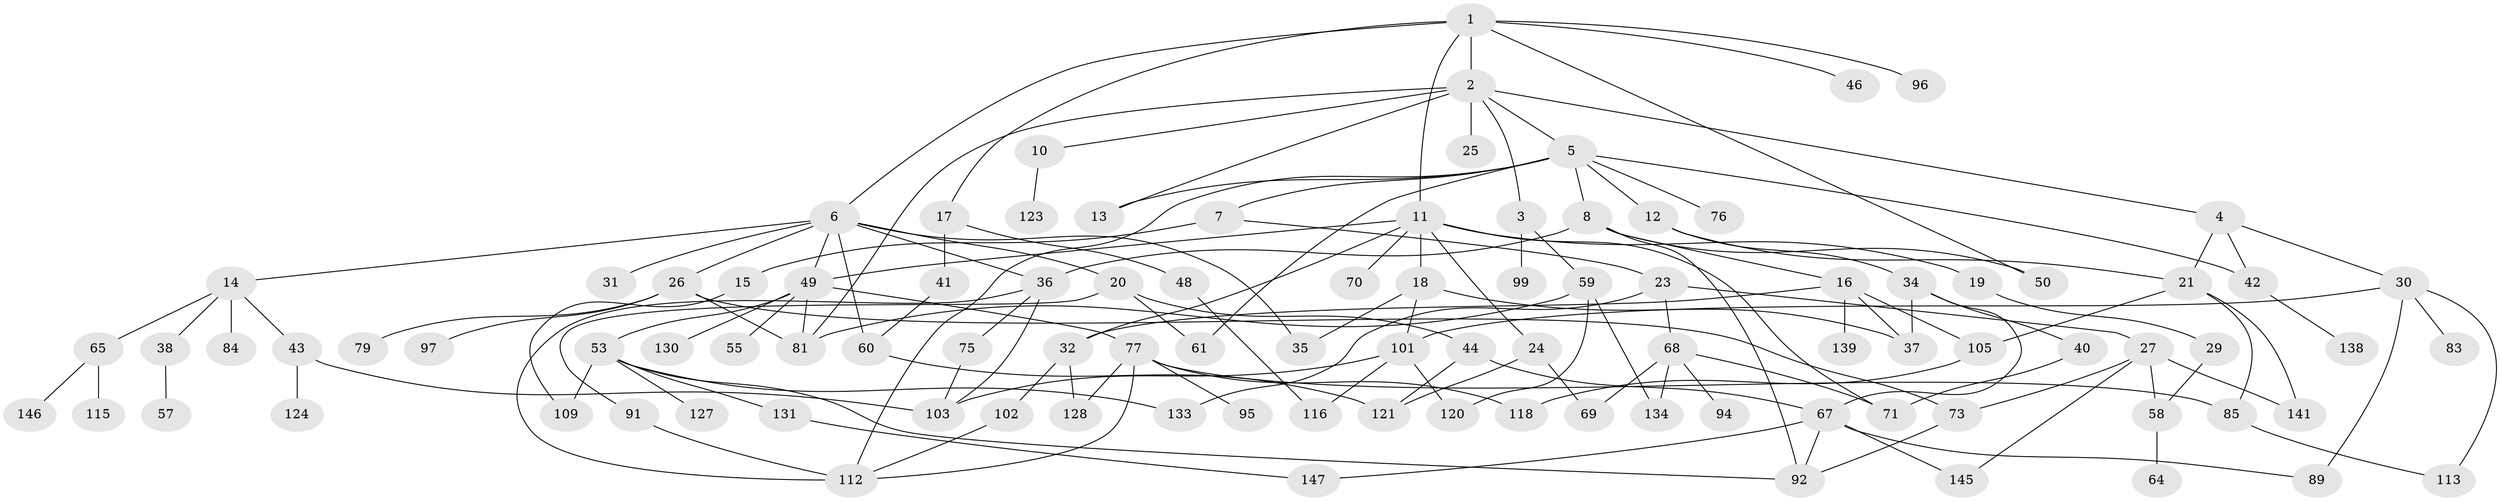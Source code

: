 // original degree distribution, {6: 0.013605442176870748, 7: 0.013605442176870748, 3: 0.25170068027210885, 5: 0.07482993197278912, 9: 0.013605442176870748, 4: 0.08163265306122448, 2: 0.3469387755102041, 1: 0.20408163265306123}
// Generated by graph-tools (version 1.1) at 2025/41/03/06/25 10:41:30]
// undirected, 100 vertices, 147 edges
graph export_dot {
graph [start="1"]
  node [color=gray90,style=filled];
  1 [super="+33"];
  2 [super="+22"];
  3;
  4 [super="+114"];
  5 [super="+52"];
  6 [super="+9"];
  7;
  8 [super="+132"];
  10;
  11 [super="+63"];
  12 [super="+45"];
  13;
  14;
  15 [super="+126"];
  16 [super="+28"];
  17;
  18 [super="+93"];
  19;
  20 [super="+39"];
  21 [super="+80"];
  23 [super="+62"];
  24;
  25 [super="+108"];
  26 [super="+78"];
  27 [super="+119"];
  29 [super="+54"];
  30 [super="+47"];
  31 [super="+137"];
  32 [super="+98"];
  34 [super="+90"];
  35 [super="+56"];
  36;
  37 [super="+86"];
  38;
  40;
  41 [super="+110"];
  42 [super="+66"];
  43 [super="+117"];
  44 [super="+143"];
  46;
  48;
  49 [super="+51"];
  50;
  53 [super="+72"];
  55;
  57;
  58;
  59 [super="+122"];
  60 [super="+142"];
  61 [super="+74"];
  64;
  65 [super="+87"];
  67 [super="+88"];
  68 [super="+100"];
  69 [super="+144"];
  70;
  71;
  73 [super="+104"];
  75;
  76;
  77 [super="+82"];
  79;
  81 [super="+136"];
  83 [super="+125"];
  84;
  85 [super="+129"];
  89;
  91;
  92 [super="+140"];
  94;
  95;
  96;
  97;
  99;
  101 [super="+111"];
  102 [super="+135"];
  103 [super="+107"];
  105 [super="+106"];
  109;
  112;
  113;
  115;
  116;
  118;
  120;
  121;
  123;
  124;
  127;
  128;
  130;
  131;
  133;
  134;
  138;
  139;
  141;
  145;
  146;
  147;
  1 -- 2;
  1 -- 6;
  1 -- 11;
  1 -- 17;
  1 -- 50;
  1 -- 96;
  1 -- 46;
  2 -- 3;
  2 -- 4;
  2 -- 5;
  2 -- 10;
  2 -- 13;
  2 -- 81;
  2 -- 25;
  3 -- 59;
  3 -- 99;
  4 -- 21;
  4 -- 30;
  4 -- 42;
  5 -- 7;
  5 -- 8;
  5 -- 12;
  5 -- 13;
  5 -- 42;
  5 -- 76;
  5 -- 112;
  5 -- 61;
  6 -- 20;
  6 -- 35;
  6 -- 36;
  6 -- 60;
  6 -- 26;
  6 -- 31;
  6 -- 14;
  6 -- 49;
  7 -- 15;
  7 -- 23;
  8 -- 16;
  8 -- 50;
  8 -- 92;
  8 -- 36;
  10 -- 123;
  11 -- 18;
  11 -- 19;
  11 -- 24;
  11 -- 49;
  11 -- 70;
  11 -- 71;
  11 -- 32;
  12 -- 34;
  12 -- 21;
  14 -- 38;
  14 -- 43;
  14 -- 65;
  14 -- 84;
  15 -- 109;
  16 -- 32;
  16 -- 139;
  16 -- 37;
  16 -- 105;
  17 -- 41;
  17 -- 48;
  18 -- 101;
  18 -- 35;
  18 -- 37;
  19 -- 29;
  20 -- 44 [weight=2];
  20 -- 91;
  20 -- 61;
  21 -- 85;
  21 -- 105;
  21 -- 141;
  23 -- 27;
  23 -- 68;
  23 -- 133;
  24 -- 69;
  24 -- 121;
  26 -- 73;
  26 -- 79;
  26 -- 97;
  26 -- 81;
  27 -- 58;
  27 -- 73;
  27 -- 145;
  27 -- 141;
  29 -- 58;
  30 -- 83;
  30 -- 89;
  30 -- 113;
  30 -- 101;
  32 -- 102;
  32 -- 128;
  34 -- 40;
  34 -- 67;
  34 -- 37;
  36 -- 75;
  36 -- 112;
  36 -- 103;
  38 -- 57;
  40 -- 71;
  41 -- 60;
  42 -- 138;
  43 -- 124;
  43 -- 103;
  44 -- 67;
  44 -- 121;
  48 -- 116;
  49 -- 53;
  49 -- 81;
  49 -- 130;
  49 -- 55;
  49 -- 77;
  53 -- 92;
  53 -- 131;
  53 -- 133;
  53 -- 109;
  53 -- 127;
  58 -- 64;
  59 -- 120;
  59 -- 81;
  59 -- 134;
  60 -- 121;
  65 -- 146;
  65 -- 115;
  67 -- 92;
  67 -- 145;
  67 -- 147;
  67 -- 89;
  68 -- 94;
  68 -- 71;
  68 -- 134;
  68 -- 69;
  73 -- 92;
  75 -- 103;
  77 -- 118;
  77 -- 112;
  77 -- 85;
  77 -- 128;
  77 -- 95;
  85 -- 113;
  91 -- 112;
  101 -- 103;
  101 -- 120;
  101 -- 116;
  102 -- 112;
  105 -- 118;
  131 -- 147;
}
